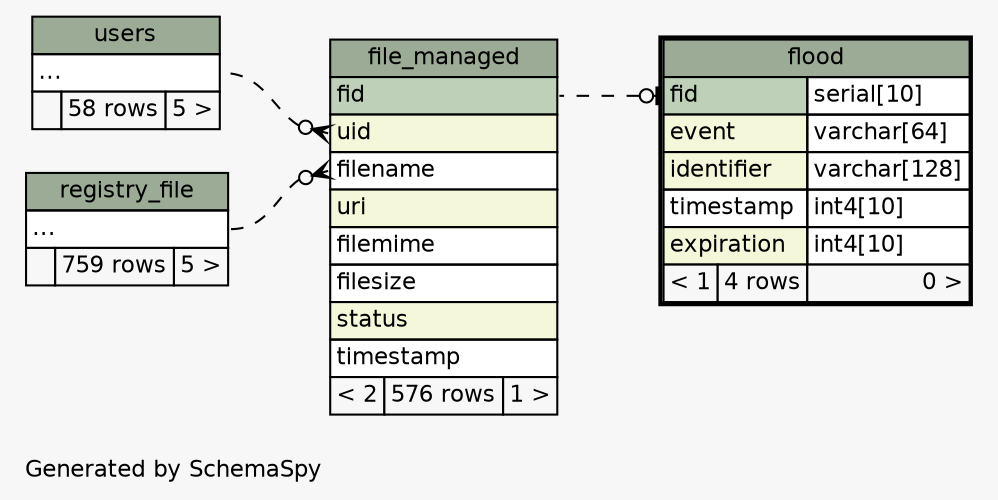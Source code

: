 // dot 2.30.1 on Mac OS X 10.8.3
// SchemaSpy rev 590
digraph "impliedTwoDegreesRelationshipsDiagram" {
  graph [
    rankdir="RL"
    bgcolor="#f7f7f7"
    label="\nGenerated by SchemaSpy"
    labeljust="l"
    nodesep="0.18"
    ranksep="0.46"
    fontname="Helvetica"
    fontsize="11"
  ];
  node [
    fontname="Helvetica"
    fontsize="11"
    shape="plaintext"
  ];
  edge [
    arrowsize="0.8"
  ];
  "file_managed":"filename":w -> "registry_file":"elipses":e [arrowhead=none dir=back arrowtail=crowodot style=dashed];
  "file_managed":"uid":w -> "users":"elipses":e [arrowhead=none dir=back arrowtail=crowodot style=dashed];
  "flood":"fid":w -> "file_managed":"fid":e [arrowhead=none dir=back arrowtail=teeodot style=dashed];
  "file_managed" [
    label=<
    <TABLE BORDER="0" CELLBORDER="1" CELLSPACING="0" BGCOLOR="#ffffff">
      <TR><TD COLSPAN="3" BGCOLOR="#9bab96" ALIGN="CENTER">file_managed</TD></TR>
      <TR><TD PORT="fid" COLSPAN="3" BGCOLOR="#bed1b8" ALIGN="LEFT">fid</TD></TR>
      <TR><TD PORT="uid" COLSPAN="3" BGCOLOR="#f4f7da" ALIGN="LEFT">uid</TD></TR>
      <TR><TD PORT="filename" COLSPAN="3" ALIGN="LEFT">filename</TD></TR>
      <TR><TD PORT="uri" COLSPAN="3" BGCOLOR="#f4f7da" ALIGN="LEFT">uri</TD></TR>
      <TR><TD PORT="filemime" COLSPAN="3" ALIGN="LEFT">filemime</TD></TR>
      <TR><TD PORT="filesize" COLSPAN="3" ALIGN="LEFT">filesize</TD></TR>
      <TR><TD PORT="status" COLSPAN="3" BGCOLOR="#f4f7da" ALIGN="LEFT">status</TD></TR>
      <TR><TD PORT="timestamp" COLSPAN="3" ALIGN="LEFT">timestamp</TD></TR>
      <TR><TD ALIGN="LEFT" BGCOLOR="#f7f7f7">&lt; 2</TD><TD ALIGN="RIGHT" BGCOLOR="#f7f7f7">576 rows</TD><TD ALIGN="RIGHT" BGCOLOR="#f7f7f7">1 &gt;</TD></TR>
    </TABLE>>
    URL="file_managed.html"
    tooltip="file_managed"
  ];
  "flood" [
    label=<
    <TABLE BORDER="2" CELLBORDER="1" CELLSPACING="0" BGCOLOR="#ffffff">
      <TR><TD COLSPAN="3" BGCOLOR="#9bab96" ALIGN="CENTER">flood</TD></TR>
      <TR><TD PORT="fid" COLSPAN="2" BGCOLOR="#bed1b8" ALIGN="LEFT">fid</TD><TD PORT="fid.type" ALIGN="LEFT">serial[10]</TD></TR>
      <TR><TD PORT="event" COLSPAN="2" BGCOLOR="#f4f7da" ALIGN="LEFT">event</TD><TD PORT="event.type" ALIGN="LEFT">varchar[64]</TD></TR>
      <TR><TD PORT="identifier" COLSPAN="2" BGCOLOR="#f4f7da" ALIGN="LEFT">identifier</TD><TD PORT="identifier.type" ALIGN="LEFT">varchar[128]</TD></TR>
      <TR><TD PORT="timestamp" COLSPAN="2" ALIGN="LEFT">timestamp</TD><TD PORT="timestamp.type" ALIGN="LEFT">int4[10]</TD></TR>
      <TR><TD PORT="expiration" COLSPAN="2" BGCOLOR="#f4f7da" ALIGN="LEFT">expiration</TD><TD PORT="expiration.type" ALIGN="LEFT">int4[10]</TD></TR>
      <TR><TD ALIGN="LEFT" BGCOLOR="#f7f7f7">&lt; 1</TD><TD ALIGN="RIGHT" BGCOLOR="#f7f7f7">4 rows</TD><TD ALIGN="RIGHT" BGCOLOR="#f7f7f7">0 &gt;</TD></TR>
    </TABLE>>
    URL="flood.html"
    tooltip="flood"
  ];
  "registry_file" [
    label=<
    <TABLE BORDER="0" CELLBORDER="1" CELLSPACING="0" BGCOLOR="#ffffff">
      <TR><TD COLSPAN="3" BGCOLOR="#9bab96" ALIGN="CENTER">registry_file</TD></TR>
      <TR><TD PORT="elipses" COLSPAN="3" ALIGN="LEFT">...</TD></TR>
      <TR><TD ALIGN="LEFT" BGCOLOR="#f7f7f7">  </TD><TD ALIGN="RIGHT" BGCOLOR="#f7f7f7">759 rows</TD><TD ALIGN="RIGHT" BGCOLOR="#f7f7f7">5 &gt;</TD></TR>
    </TABLE>>
    URL="registry_file.html"
    tooltip="registry_file"
  ];
  "users" [
    label=<
    <TABLE BORDER="0" CELLBORDER="1" CELLSPACING="0" BGCOLOR="#ffffff">
      <TR><TD COLSPAN="3" BGCOLOR="#9bab96" ALIGN="CENTER">users</TD></TR>
      <TR><TD PORT="elipses" COLSPAN="3" ALIGN="LEFT">...</TD></TR>
      <TR><TD ALIGN="LEFT" BGCOLOR="#f7f7f7">  </TD><TD ALIGN="RIGHT" BGCOLOR="#f7f7f7">58 rows</TD><TD ALIGN="RIGHT" BGCOLOR="#f7f7f7">5 &gt;</TD></TR>
    </TABLE>>
    URL="users.html"
    tooltip="users"
  ];
}
